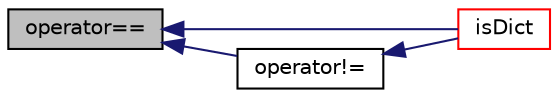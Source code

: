 digraph "operator=="
{
  bgcolor="transparent";
  edge [fontname="Helvetica",fontsize="10",labelfontname="Helvetica",labelfontsize="10"];
  node [fontname="Helvetica",fontsize="10",shape=record];
  rankdir="LR";
  Node31564 [label="operator==",height=0.2,width=0.4,color="black", fillcolor="grey75", style="filled", fontcolor="black"];
  Node31564 -> Node31565 [dir="back",color="midnightblue",fontsize="10",style="solid",fontname="Helvetica"];
  Node31565 [label="isDict",height=0.2,width=0.4,color="red",URL="$a27137.html#a33b200039e283c4ad4ad9a4756ffafd1",tooltip="Return true if this entry is a dictionary. "];
  Node31564 -> Node36405 [dir="back",color="midnightblue",fontsize="10",style="solid",fontname="Helvetica"];
  Node36405 [label="operator!=",height=0.2,width=0.4,color="black",URL="$a27137.html#afda82f0efed7414aac1dc59ce40fa33b"];
  Node36405 -> Node31565 [dir="back",color="midnightblue",fontsize="10",style="solid",fontname="Helvetica"];
}
